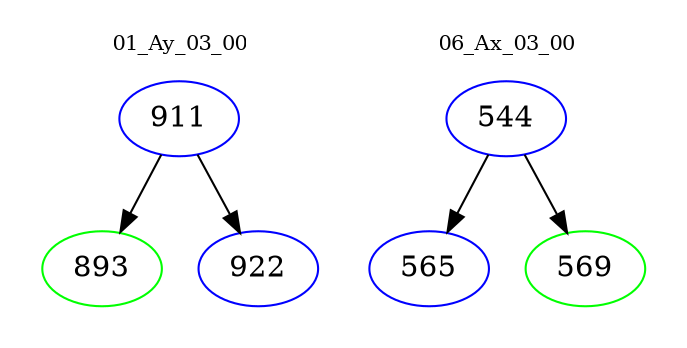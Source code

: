 digraph{
subgraph cluster_0 {
color = white
label = "01_Ay_03_00";
fontsize=10;
T0_911 [label="911", color="blue"]
T0_911 -> T0_893 [color="black"]
T0_893 [label="893", color="green"]
T0_911 -> T0_922 [color="black"]
T0_922 [label="922", color="blue"]
}
subgraph cluster_1 {
color = white
label = "06_Ax_03_00";
fontsize=10;
T1_544 [label="544", color="blue"]
T1_544 -> T1_565 [color="black"]
T1_565 [label="565", color="blue"]
T1_544 -> T1_569 [color="black"]
T1_569 [label="569", color="green"]
}
}

